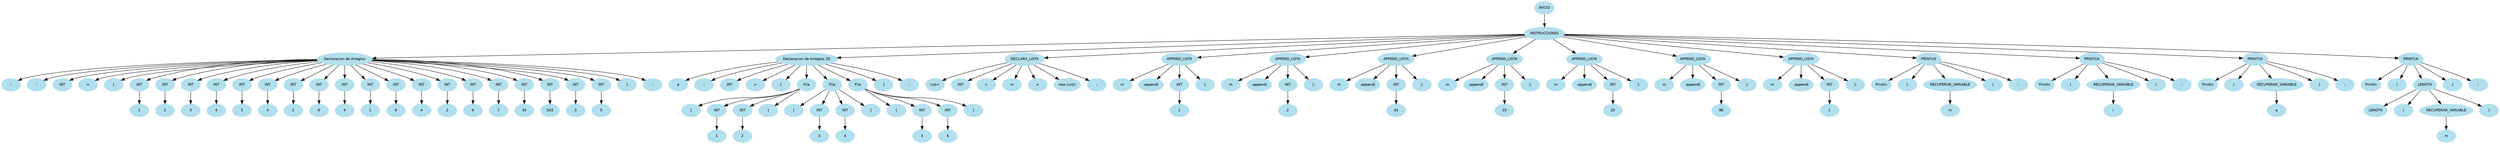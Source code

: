 digraph arbolAST{
node [shape=oval, style=filled, color=lightblue2, fontname=Helvetica, fontsize=10];
edge [fontname=Helvetica, fontsize=10];
n0[label="INICIO"];
n1[label="INSTRUCCIONES"];
n0 -> n1;
n2[label="Declaracion de Arreglos"];
n1 -> n2;
n3[label="i"];
n2 -> n3;
n4[label=":"];
n2 -> n4;
n5[label="INT"];
n2 -> n5;
n6[label="="];
n2 -> n6;
n7[label="["];
n2 -> n7;
n8[label="INT"];
n2 -> n8;
n9[label="1"];
n8 -> n9;
n10[label="INT"];
n2 -> n10;
n11[label="2"];
n10 -> n11;
n12[label="INT"];
n2 -> n12;
n13[label="3"];
n12 -> n13;
n14[label="INT"];
n2 -> n14;
n15[label="4"];
n14 -> n15;
n16[label="INT"];
n2 -> n16;
n17[label="5"];
n16 -> n17;
n18[label="INT"];
n2 -> n18;
n19[label="4"];
n18 -> n19;
n20[label="INT"];
n2 -> n20;
n21[label="2"];
n20 -> n21;
n22[label="INT"];
n2 -> n22;
n23[label="6"];
n22 -> n23;
n24[label="INT"];
n2 -> n24;
n25[label="4"];
n24 -> n25;
n26[label="INT"];
n2 -> n26;
n27[label="1"];
n26 -> n27;
n28[label="INT"];
n2 -> n28;
n29[label="6"];
n28 -> n29;
n30[label="INT"];
n2 -> n30;
n31[label="4"];
n30 -> n31;
n32[label="INT"];
n2 -> n32;
n33[label="2"];
n32 -> n33;
n34[label="INT"];
n2 -> n34;
n35[label="6"];
n34 -> n35;
n36[label="INT"];
n2 -> n36;
n37[label="7"];
n36 -> n37;
n38[label="INT"];
n2 -> n38;
n39[label="34"];
n38 -> n39;
n40[label="INT"];
n2 -> n40;
n41[label="543"];
n40 -> n41;
n42[label="INT"];
n2 -> n42;
n43[label="3"];
n42 -> n43;
n44[label="INT"];
n2 -> n44;
n45[label="5"];
n44 -> n45;
n46[label="]"];
n2 -> n46;
n47[label=";"];
n2 -> n47;
n48[label="Declaracion de Arreglos 2D"];
n1 -> n48;
n49[label="a"];
n48 -> n49;
n50[label=":"];
n48 -> n50;
n51[label="INT"];
n48 -> n51;
n52[label="="];
n48 -> n52;
n53[label="["];
n48 -> n53;
n54[label="Fila"];
n48 -> n54;
n55[label="["];
n54 -> n55;
n56[label="INT"];
n54 -> n56;
n57[label="1"];
n56 -> n57;
n58[label="INT"];
n54 -> n58;
n59[label="2"];
n58 -> n59;
n60[label="]"];
n54 -> n60;
n61[label="Fila"];
n48 -> n61;
n62[label="["];
n61 -> n62;
n63[label="INT"];
n61 -> n63;
n64[label="3"];
n63 -> n64;
n65[label="INT"];
n61 -> n65;
n66[label="4"];
n65 -> n66;
n67[label="]"];
n61 -> n67;
n68[label="Fila"];
n48 -> n68;
n69[label="["];
n68 -> n69;
n70[label="INT"];
n68 -> n70;
n71[label="3"];
n70 -> n71;
n72[label="INT"];
n68 -> n72;
n73[label="4"];
n72 -> n73;
n74[label="]"];
n68 -> n74;
n75[label="]"];
n48 -> n75;
n76[label=";"];
n48 -> n76;
n77[label="DECLARA_LISTA"];
n1 -> n77;
n78[label="List<"];
n77 -> n78;
n79[label="INT"];
n77 -> n79;
n80[label=">"];
n77 -> n80;
n81[label="m"];
n77 -> n81;
n82[label="="];
n77 -> n82;
n83[label="new List()"];
n77 -> n83;
n84[label=";"];
n77 -> n84;
n85[label="APPEND_LISTA"];
n1 -> n85;
n86[label="m"];
n85 -> n86;
n87[label=".append("];
n85 -> n87;
n88[label="INT"];
n85 -> n88;
n89[label="1"];
n88 -> n89;
n90[label=");"];
n85 -> n90;
n91[label="APPEND_LISTA"];
n1 -> n91;
n92[label="m"];
n91 -> n92;
n93[label=".append("];
n91 -> n93;
n94[label="INT"];
n91 -> n94;
n95[label="2"];
n94 -> n95;
n96[label=");"];
n91 -> n96;
n97[label="APPEND_LISTA"];
n1 -> n97;
n98[label="m"];
n97 -> n98;
n99[label=".append("];
n97 -> n99;
n100[label="INT"];
n97 -> n100;
n101[label="43"];
n100 -> n101;
n102[label=");"];
n97 -> n102;
n103[label="APPEND_LISTA"];
n1 -> n103;
n104[label="m"];
n103 -> n104;
n105[label=".append("];
n103 -> n105;
n106[label="INT"];
n103 -> n106;
n107[label="23"];
n106 -> n107;
n108[label=");"];
n103 -> n108;
n109[label="APPEND_LISTA"];
n1 -> n109;
n110[label="m"];
n109 -> n110;
n111[label=".append("];
n109 -> n111;
n112[label="INT"];
n109 -> n112;
n113[label="25"];
n112 -> n113;
n114[label=");"];
n109 -> n114;
n115[label="APPEND_LISTA"];
n1 -> n115;
n116[label="m"];
n115 -> n116;
n117[label=".append("];
n115 -> n117;
n118[label="INT"];
n115 -> n118;
n119[label="98"];
n118 -> n119;
n120[label=");"];
n115 -> n120;
n121[label="APPEND_LISTA"];
n1 -> n121;
n122[label="m"];
n121 -> n122;
n123[label=".append("];
n121 -> n123;
n124[label="INT"];
n121 -> n124;
n125[label="1"];
n124 -> n125;
n126[label=");"];
n121 -> n126;
n127[label="PRINTLN"];
n1 -> n127;
n128[label="Println"];
n127 -> n128;
n129[label="("];
n127 -> n129;
n130[label="RECUPERAR_VARIABLE"];
n127 -> n130;
n131[label="m"];
n130 -> n131;
n132[label=")"];
n127 -> n132;
n133[label=";"];
n127 -> n133;
n134[label="PRINTLN"];
n1 -> n134;
n135[label="Println"];
n134 -> n135;
n136[label="("];
n134 -> n136;
n137[label="RECUPERAR_VARIABLE"];
n134 -> n137;
n138[label="i"];
n137 -> n138;
n139[label=")"];
n134 -> n139;
n140[label=";"];
n134 -> n140;
n141[label="PRINTLN"];
n1 -> n141;
n142[label="Println"];
n141 -> n142;
n143[label="("];
n141 -> n143;
n144[label="RECUPERAR_VARIABLE"];
n141 -> n144;
n145[label="a"];
n144 -> n145;
n146[label=")"];
n141 -> n146;
n147[label=";"];
n141 -> n147;
n148[label="PRINTLN"];
n1 -> n148;
n149[label="Println"];
n148 -> n149;
n150[label="("];
n148 -> n150;
n151[label="LENGTH"];
n148 -> n151;
n152[label="LENGTH"];
n151 -> n152;
n153[label="("];
n151 -> n153;
n154[label="RECUPERAR_VARIABLE"];
n151 -> n154;
n155[label="m"];
n154 -> n155;
n156[label=")"];
n151 -> n156;
n157[label=")"];
n148 -> n157;
n158[label=";"];
n148 -> n158;
}